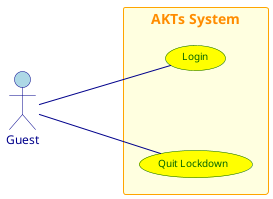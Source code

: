 @startuml
left to right direction
skinparam linetype polyline
skinparam nodesep 80
skinparam ranksep 100

' Cấu hình màu sắc cho actors
skinparam actor {
  BackgroundColor lightblue
  BorderColor darkblue
  FontColor darkblue
  FontSize 12
}


skinparam usecase {
  BackgroundColor yellow
  BorderColor darkgreen
  FontColor darkgreen
  FontSize 10
}


skinparam rectangle {
  BackgroundColor lightyellow
  BorderColor orange
  FontColor darkorange
  FontSize 14
  FontStyle bold
}


skinparam arrow {
  Color darkblue
  FontColor darkblue
}


together {
  actor Guest as "Guest"
}

rectangle "AKTs System" {
  (Login) as Login
  (Quit Lockdown) as QuitLockdown
}

Guest -- Login
Guest -- QuitLockdown
@enduml